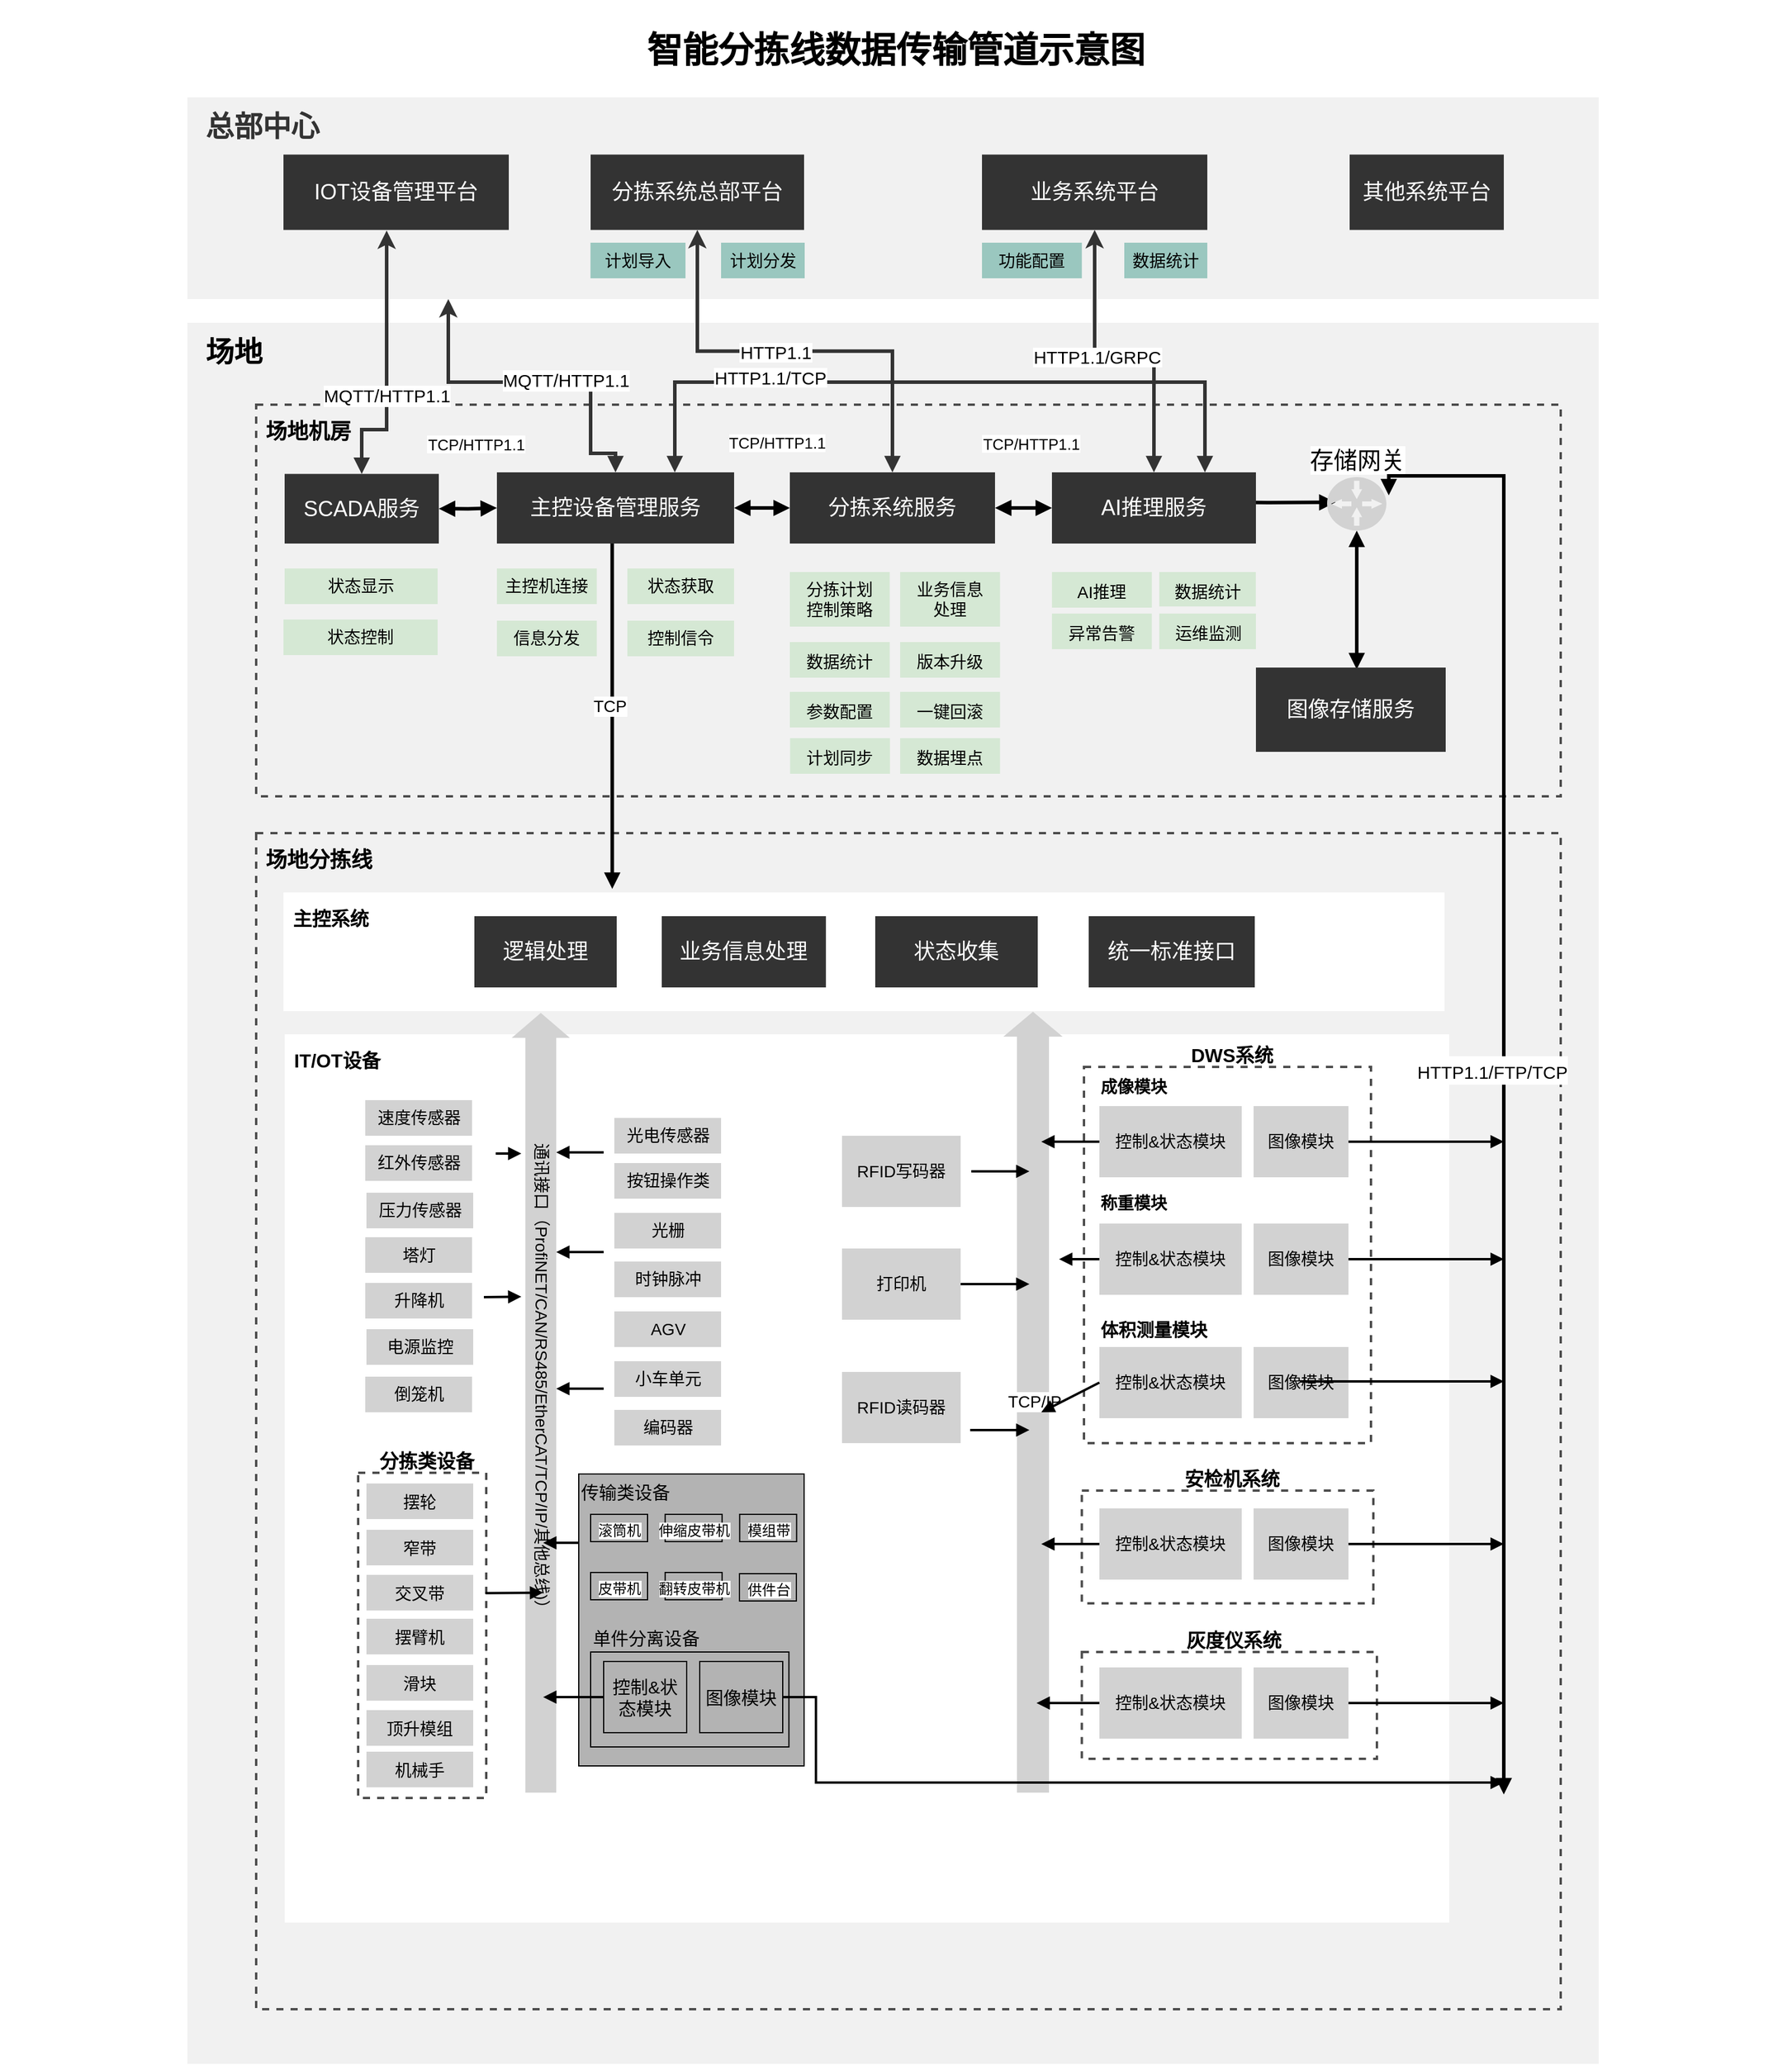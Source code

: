 <mxfile version="17.1.2" type="github">
  <diagram name="Page-1" id="7a6c530e-6e37-e111-ec74-82921da8cc10">
    <mxGraphModel dx="2066" dy="1185" grid="0" gridSize="10" guides="1" tooltips="1" connect="1" arrows="1" fold="1" page="1" pageScale="1.5" pageWidth="1169" pageHeight="826" background="#FFFFFF" math="0" shadow="0">
      <root>
        <mxCell id="0" style=";html=1;" />
        <mxCell id="1" style=";html=1;" parent="0" />
        <mxCell id="k4qEEbZ26cPBe2Ehh2oo-118" value="&amp;nbsp; &lt;b style=&quot;font-size: 24px;&quot;&gt;场地&lt;/b&gt;" style="whiteSpace=wrap;html=1;rounded=0;shadow=0;strokeColor=none;strokeWidth=2;fillColor=#F1F1F1;fontSize=24;align=left;arcSize=3;verticalAlign=top;spacingTop=4;glass=0;sketch=0;" parent="1" vertex="1">
          <mxGeometry x="280" y="290" width="1190" height="1467" as="geometry" />
        </mxCell>
        <mxCell id="k4qEEbZ26cPBe2Ehh2oo-37" value="场地分拣线" style="rounded=0;whiteSpace=wrap;html=1;shadow=0;strokeWidth=2;fillColor=none;fontSize=18;align=left;strokeColor=#4D4D4D;arcSize=3;labelPosition=center;verticalLabelPosition=middle;verticalAlign=top;glass=0;labelBorderColor=none;labelBackgroundColor=none;fontStyle=1;spacing=0;spacingTop=8;dashed=1;spacingLeft=8;" parent="1" vertex="1">
          <mxGeometry x="338" y="720" width="1100" height="991" as="geometry" />
        </mxCell>
        <mxCell id="k4qEEbZ26cPBe2Ehh2oo-109" value="IT/OT设备" style="rounded=0;shadow=0;strokeColor=none;strokeWidth=2;fillColor=default;fontSize=16;align=left;arcSize=3;verticalAlign=top;spacingTop=0;glass=0;sketch=0;spacing=8;fontStyle=1;" parent="1" vertex="1">
          <mxGeometry x="362" y="889.5" width="982" height="748.5" as="geometry" />
        </mxCell>
        <mxCell id="7B-5MxKFfp5NG75ATEqm-23" value="传输类设备" style="rounded=0;whiteSpace=wrap;html=1;glass=0;fontSize=15;fillColor=#B3B3B3;align=left;verticalAlign=top;" parent="1" vertex="1">
          <mxGeometry x="610" y="1260" width="190" height="246" as="geometry" />
        </mxCell>
        <mxCell id="7B-5MxKFfp5NG75ATEqm-122" value="&lt;font style=&quot;font-size: 16px;&quot;&gt;DWS系统&lt;/font&gt;" style="rounded=0;whiteSpace=wrap;html=1;glass=0;labelBorderColor=none;fontFamily=Helvetica;fontSize=16;fillColor=none;labelPosition=center;verticalLabelPosition=top;align=center;verticalAlign=bottom;strokeColor=#4D4D4D;shadow=0;strokeWidth=2;arcSize=3;labelBackgroundColor=none;fontStyle=1;spacing=0;spacingTop=12;dashed=1;spacingLeft=8;" parent="1" vertex="1">
          <mxGeometry x="1036" y="917" width="242" height="317" as="geometry" />
        </mxCell>
        <mxCell id="23046e2b9bb16c14-27" value="场地机房" style="rounded=0;whiteSpace=wrap;html=1;shadow=0;strokeWidth=2;fillColor=none;fontSize=18;fontColor=default;align=left;strokeColor=#4D4D4D;arcSize=3;labelPosition=center;verticalLabelPosition=middle;verticalAlign=top;glass=0;labelBorderColor=none;labelBackgroundColor=none;fontStyle=1;spacing=0;spacingTop=8;dashed=1;perimeterSpacing=0;spacingLeft=8;" parent="1" vertex="1">
          <mxGeometry x="338" y="359" width="1100" height="330" as="geometry" />
        </mxCell>
        <mxCell id="k4qEEbZ26cPBe2Ehh2oo-34" style="edgeStyle=orthogonalEdgeStyle;rounded=0;orthogonalLoop=1;jettySize=auto;html=1;entryX=0.142;entryY=0.471;entryDx=0;entryDy=0;entryPerimeter=0;fontFamily=Helvetica;fontSize=20;startArrow=block;strokeColor=default;strokeWidth=3;fillColor=default;startFill=1;endArrow=block;endFill=1;" parent="1" target="24964f25f45c63f1-5" edge="1">
          <mxGeometry relative="1" as="geometry">
            <mxPoint x="1141" y="441" as="sourcePoint" />
          </mxGeometry>
        </mxCell>
        <mxCell id="7B-5MxKFfp5NG75ATEqm-102" value="AI推理服务" style="rounded=0;whiteSpace=wrap;html=1;glass=0;fontSize=18;fillColor=#333333;strokeColor=none;fontColor=#FFFFFF;" parent="1" vertex="1">
          <mxGeometry x="1009" y="416" width="172" height="60" as="geometry" />
        </mxCell>
        <mxCell id="7B-5MxKFfp5NG75ATEqm-51" value="体积测量模块" style="whiteSpace=wrap;html=1;glass=0;fontSize=15;fillColor=none;labelPosition=center;verticalLabelPosition=middle;align=left;verticalAlign=middle;strokeColor=none;fontStyle=1" parent="1" vertex="1">
          <mxGeometry x="1048.2" y="1125" width="175" height="26" as="geometry" />
        </mxCell>
        <mxCell id="7B-5MxKFfp5NG75ATEqm-52" value="控制&amp;amp;状态模块" style="rounded=0;whiteSpace=wrap;html=1;glass=0;fontSize=14;fillColor=#D2D2D2;strokeColor=none;labelBackgroundColor=none;" parent="1" vertex="1">
          <mxGeometry x="1049" y="1153" width="120" height="60" as="geometry" />
        </mxCell>
        <mxCell id="7B-5MxKFfp5NG75ATEqm-54" value="图像模块" style="rounded=0;whiteSpace=wrap;html=1;glass=0;fontSize=14;fillColor=#D2D2D2;strokeColor=none;labelBackgroundColor=none;" parent="1" vertex="1">
          <mxGeometry x="1179" y="1153" width="80" height="60" as="geometry" />
        </mxCell>
        <mxCell id="7B-5MxKFfp5NG75ATEqm-72" value="安检机系统" style="whiteSpace=wrap;html=1;glass=0;fontSize=16;fillColor=none;labelPosition=center;verticalLabelPosition=top;align=center;verticalAlign=bottom;strokeColor=#4D4D4D;rounded=0;shadow=0;strokeWidth=2;arcSize=3;labelBorderColor=none;labelBackgroundColor=none;fontStyle=1;spacing=0;spacingTop=12;dashed=1;spacingLeft=8;" parent="1" vertex="1">
          <mxGeometry x="1034.2" y="1274" width="245.8" height="95" as="geometry" />
        </mxCell>
        <mxCell id="7B-5MxKFfp5NG75ATEqm-73" value="控制&amp;amp;状态模块" style="rounded=0;whiteSpace=wrap;html=1;glass=0;fontSize=14;fillColor=#D2D2D2;strokeColor=none;labelBackgroundColor=none;" parent="1" vertex="1">
          <mxGeometry x="1049" y="1289" width="120" height="60" as="geometry" />
        </mxCell>
        <mxCell id="7B-5MxKFfp5NG75ATEqm-75" value="图像模块" style="rounded=0;whiteSpace=wrap;html=1;glass=0;fontSize=14;fillColor=#D2D2D2;strokeColor=none;labelBackgroundColor=none;" parent="1" vertex="1">
          <mxGeometry x="1179" y="1289" width="80" height="60" as="geometry" />
        </mxCell>
        <mxCell id="7B-5MxKFfp5NG75ATEqm-78" value="灰度仪系统" style="whiteSpace=wrap;html=1;glass=0;fontSize=16;fillColor=none;labelPosition=center;verticalLabelPosition=top;align=center;verticalAlign=bottom;strokeColor=#4D4D4D;rounded=0;shadow=0;strokeWidth=2;arcSize=3;labelBorderColor=none;labelBackgroundColor=none;fontStyle=1;spacing=0;spacingTop=12;dashed=1;spacingLeft=8;" parent="1" vertex="1">
          <mxGeometry x="1034.2" y="1410" width="248.8" height="90" as="geometry" />
        </mxCell>
        <mxCell id="7B-5MxKFfp5NG75ATEqm-79" value="控制&amp;amp;状态模块" style="rounded=0;whiteSpace=wrap;html=1;glass=0;fontSize=14;fillColor=#D2D2D2;strokeColor=none;labelBackgroundColor=none;" parent="1" vertex="1">
          <mxGeometry x="1049" y="1423" width="120" height="60" as="geometry" />
        </mxCell>
        <mxCell id="7B-5MxKFfp5NG75ATEqm-81" value="图像模块" style="rounded=0;whiteSpace=wrap;html=1;glass=0;fontSize=14;fillColor=#D2D2D2;strokeColor=none;labelBackgroundColor=none;" parent="1" vertex="1">
          <mxGeometry x="1179" y="1423" width="80" height="60" as="geometry" />
        </mxCell>
        <mxCell id="7B-5MxKFfp5NG75ATEqm-43" value="称重模块" style="whiteSpace=wrap;html=1;glass=0;fontSize=14;fillColor=none;labelPosition=center;verticalLabelPosition=middle;align=left;verticalAlign=middle;strokeColor=none;fontStyle=1" parent="1" vertex="1">
          <mxGeometry x="1048.2" y="1021" width="153.2" height="21" as="geometry" />
        </mxCell>
        <mxCell id="7B-5MxKFfp5NG75ATEqm-44" value="控制&amp;amp;状态模块" style="rounded=0;whiteSpace=wrap;html=1;glass=0;fontSize=14;fillColor=#D2D2D2;strokeColor=none;labelBackgroundColor=none;" parent="1" vertex="1">
          <mxGeometry x="1049" y="1049" width="120" height="60" as="geometry" />
        </mxCell>
        <mxCell id="7B-5MxKFfp5NG75ATEqm-46" value="图像模块" style="rounded=0;whiteSpace=wrap;html=1;glass=0;fontSize=14;fillColor=#D2D2D2;strokeColor=none;labelBackgroundColor=none;" parent="1" vertex="1">
          <mxGeometry x="1179" y="1049" width="80" height="60" as="geometry" />
        </mxCell>
        <mxCell id="7B-5MxKFfp5NG75ATEqm-35" value="成像模块" style="whiteSpace=wrap;html=1;glass=0;fontSize=14;fillColor=none;labelPosition=center;verticalLabelPosition=middle;align=left;verticalAlign=middle;strokeColor=none;fontStyle=1" parent="1" vertex="1">
          <mxGeometry x="1048.2" y="923" width="175" height="21" as="geometry" />
        </mxCell>
        <mxCell id="7B-5MxKFfp5NG75ATEqm-36" value="控制&amp;amp;状态模块" style="rounded=0;whiteSpace=wrap;html=1;glass=0;fontSize=14;fillColor=#D2D2D2;strokeColor=none;labelBackgroundColor=none;" parent="1" vertex="1">
          <mxGeometry x="1049" y="950" width="120" height="60" as="geometry" />
        </mxCell>
        <mxCell id="7B-5MxKFfp5NG75ATEqm-39" value="图像模块" style="rounded=0;whiteSpace=wrap;html=1;glass=0;fontSize=14;fillColor=#D2D2D2;strokeColor=none;labelBackgroundColor=none;" parent="1" vertex="1">
          <mxGeometry x="1179" y="950" width="80" height="60" as="geometry" />
        </mxCell>
        <mxCell id="7B-5MxKFfp5NG75ATEqm-24" value="&lt;div style=&quot;&quot;&gt;分拣类设备&lt;/div&gt;" style="rounded=0;whiteSpace=wrap;html=1;glass=0;fontSize=16;fillColor=none;align=center;verticalAlign=bottom;horizontal=1;strokeColor=#4D4D4D;labelBorderColor=none;shadow=0;strokeWidth=2;arcSize=3;labelBackgroundColor=none;fontStyle=1;spacing=0;spacingTop=12;dashed=1;spacingLeft=8;labelPosition=center;verticalLabelPosition=top;" parent="1" vertex="1">
          <mxGeometry x="424" y="1259" width="108" height="274" as="geometry" />
        </mxCell>
        <mxCell id="k4qEEbZ26cPBe2Ehh2oo-99" value="主控系统" style="whiteSpace=wrap;html=1;rounded=0;shadow=0;strokeWidth=2;fontSize=16;align=left;arcSize=3;verticalAlign=top;spacingTop=0;glass=0;sketch=0;strokeColor=none;spacing=8;fontStyle=1" parent="1" vertex="1">
          <mxGeometry x="361" y="770" width="979" height="100" as="geometry" />
        </mxCell>
        <mxCell id="k4qEEbZ26cPBe2Ehh2oo-1" value="&lt;b style=&quot;font-size: 24px;&quot;&gt;&amp;nbsp; 总部中心&lt;/b&gt;" style="whiteSpace=wrap;html=1;rounded=0;shadow=0;strokeColor=none;strokeWidth=2;fillColor=#f1f1f1;fontSize=24;fontColor=#333333;align=left;arcSize=3;verticalAlign=top;spacingTop=4;glass=0;sketch=0;" parent="1" vertex="1">
          <mxGeometry x="280" y="100" width="1190" height="170" as="geometry" />
        </mxCell>
        <mxCell id="k4qEEbZ26cPBe2Ehh2oo-23" style="edgeStyle=orthogonalEdgeStyle;rounded=0;orthogonalLoop=1;jettySize=auto;html=1;fontFamily=Helvetica;fontSize=15;strokeWidth=3;fillColor=default;startArrow=block;strokeColor=#333333;exitX=0.5;exitY=0;exitDx=0;exitDy=0;" parent="1" source="7B-5MxKFfp5NG75ATEqm-106" target="k4qEEbZ26cPBe2Ehh2oo-1" edge="1">
          <mxGeometry relative="1" as="geometry">
            <mxPoint x="638.8" y="370.0" as="sourcePoint" />
            <mxPoint x="463.75" y="233.5" as="targetPoint" />
            <Array as="points">
              <mxPoint x="620" y="400" />
              <mxPoint x="620" y="340" />
              <mxPoint x="500" y="340" />
            </Array>
          </mxGeometry>
        </mxCell>
        <mxCell id="k4qEEbZ26cPBe2Ehh2oo-24" value="MQTT/HTTP1.1" style="edgeLabel;html=1;align=center;verticalAlign=middle;resizable=0;points=[];fontSize=15;fontFamily=Helvetica;" parent="k4qEEbZ26cPBe2Ehh2oo-23" vertex="1" connectable="0">
          <mxGeometry x="-0.28" y="2" relative="1" as="geometry">
            <mxPoint x="-15" y="-4" as="offset" />
          </mxGeometry>
        </mxCell>
        <mxCell id="k4qEEbZ26cPBe2Ehh2oo-6" value="" style="edgeStyle=orthogonalEdgeStyle;rounded=0;orthogonalLoop=1;jettySize=auto;html=1;fontSize=15;fillColor=default;strokeWidth=3;exitX=0.5;exitY=0;exitDx=0;exitDy=0;strokeColor=#333333;startArrow=block;entryX=0.458;entryY=1.008;entryDx=0;entryDy=0;entryPerimeter=0;" parent="1" source="7B-5MxKFfp5NG75ATEqm-107" target="7B-5MxKFfp5NG75ATEqm-116" edge="1">
          <mxGeometry relative="1" as="geometry">
            <mxPoint x="444" y="369.76" as="sourcePoint" />
            <mxPoint x="444" y="233.5" as="targetPoint" />
            <Array as="points">
              <mxPoint x="427" y="380" />
              <mxPoint x="448" y="380" />
            </Array>
          </mxGeometry>
        </mxCell>
        <mxCell id="k4qEEbZ26cPBe2Ehh2oo-7" value="MQTT/HTTP1.1" style="edgeLabel;html=1;align=center;verticalAlign=middle;resizable=0;points=[];fontSize=15;fontFamily=Helvetica;" parent="k4qEEbZ26cPBe2Ehh2oo-6" vertex="1" connectable="0">
          <mxGeometry x="-0.153" y="1" relative="1" as="geometry">
            <mxPoint x="1" y="8" as="offset" />
          </mxGeometry>
        </mxCell>
        <mxCell id="k4qEEbZ26cPBe2Ehh2oo-33" style="edgeStyle=orthogonalEdgeStyle;rounded=0;orthogonalLoop=1;jettySize=auto;html=1;fontFamily=Helvetica;fontSize=20;startArrow=block;strokeColor=default;strokeWidth=3;fillColor=default;startFill=1;endArrow=block;endFill=1;" parent="1" source="24964f25f45c63f1-5" edge="1">
          <mxGeometry relative="1" as="geometry">
            <Array as="points" />
            <mxPoint x="1266" y="582" as="targetPoint" />
          </mxGeometry>
        </mxCell>
        <mxCell id="24964f25f45c63f1-5" value="存储网关" style="shadow=0;dashed=0;html=1;strokeColor=none;shape=mxgraph.mscae.enterprise.gateway;fillColor=#D2D2D2;rounded=0;fontSize=20;fontColor=#000000;align=center;labelPosition=center;verticalLabelPosition=top;verticalAlign=bottom;labelBackgroundColor=default;" parent="1" vertex="1">
          <mxGeometry x="1241" y="420" width="50" height="45.11" as="geometry" />
        </mxCell>
        <mxCell id="23046e2b9bb16c14-113" value="&lt;p class=&quot;MsoNormal&quot;&gt;&lt;font color=&quot;#000000&quot; style=&quot;font-size: 30px&quot;&gt;智能分拣线数据传输管道示意图&lt;/font&gt;&lt;/p&gt;" style="text;strokeColor=none;fillColor=none;html=1;fontSize=24;fontStyle=1;verticalAlign=middle;align=center;rounded=0;shadow=0;fontColor=#FFFFFF;" parent="1" vertex="1">
          <mxGeometry x="122" y="40" width="1510" height="40" as="geometry" />
        </mxCell>
        <mxCell id="k4qEEbZ26cPBe2Ehh2oo-62" style="edgeStyle=orthogonalEdgeStyle;rounded=0;orthogonalLoop=1;jettySize=auto;html=1;fontFamily=Helvetica;fontSize=12;fontColor=#000000;startArrow=block;strokeColor=default;strokeWidth=3;fillColor=default;entryX=0;entryY=0.5;entryDx=0;entryDy=0;exitX=1;exitY=0.5;exitDx=0;exitDy=0;startFill=1;endArrow=block;endFill=1;" parent="1" source="7B-5MxKFfp5NG75ATEqm-107" target="7B-5MxKFfp5NG75ATEqm-106" edge="1">
          <mxGeometry relative="1" as="geometry">
            <mxPoint x="490.0" y="440.857" as="sourcePoint" />
            <mxPoint x="594.8" y="440.857" as="targetPoint" />
          </mxGeometry>
        </mxCell>
        <mxCell id="k4qEEbZ26cPBe2Ehh2oo-63" value="TCP/HTTP1.1" style="edgeLabel;align=center;verticalAlign=middle;resizable=0;points=[];fontSize=13;fontFamily=Helvetica;fontColor=#000000;" parent="k4qEEbZ26cPBe2Ehh2oo-62" vertex="1" connectable="0">
          <mxGeometry x="-0.263" relative="1" as="geometry">
            <mxPoint x="13" y="-55" as="offset" />
          </mxGeometry>
        </mxCell>
        <mxCell id="k4qEEbZ26cPBe2Ehh2oo-31" value="" style="edgeStyle=orthogonalEdgeStyle;rounded=0;orthogonalLoop=1;jettySize=auto;html=1;fontFamily=Helvetica;fontSize=20;startArrow=block;strokeColor=default;strokeWidth=3;fillColor=default;entryX=0;entryY=0.5;entryDx=0;entryDy=0;startFill=1;endArrow=block;endFill=1;exitX=1;exitY=0.5;exitDx=0;exitDy=0;" parent="1" source="7B-5MxKFfp5NG75ATEqm-106" target="7B-5MxKFfp5NG75ATEqm-104" edge="1">
          <mxGeometry relative="1" as="geometry">
            <mxPoint x="691" y="441" as="sourcePoint" />
            <mxPoint x="802.0" y="440.714" as="targetPoint" />
          </mxGeometry>
        </mxCell>
        <mxCell id="k4qEEbZ26cPBe2Ehh2oo-64" value="TCP/HTTP1.1" style="edgeLabel;html=1;align=center;verticalAlign=middle;resizable=0;points=[];fontSize=13;fontFamily=Helvetica;fontColor=#000000;" parent="k4qEEbZ26cPBe2Ehh2oo-31" vertex="1" connectable="0">
          <mxGeometry x="-0.304" y="-3" relative="1" as="geometry">
            <mxPoint x="19" y="-58" as="offset" />
          </mxGeometry>
        </mxCell>
        <mxCell id="k4qEEbZ26cPBe2Ehh2oo-138" value="" style="edgeStyle=orthogonalEdgeStyle;rounded=0;orthogonalLoop=1;jettySize=auto;html=0;labelBorderColor=none;fontFamily=Helvetica;fontSize=20;fontColor=#000000;startArrow=block;startFill=1;endArrow=block;endFill=1;strokeColor=default;strokeWidth=3;fillColor=default;entryX=1;entryY=0.5;entryDx=0;entryDy=0;exitX=0;exitY=0.5;exitDx=0;exitDy=0;" parent="1" source="7B-5MxKFfp5NG75ATEqm-102" target="7B-5MxKFfp5NG75ATEqm-104" edge="1">
          <mxGeometry relative="1" as="geometry">
            <mxPoint x="1011" y="441" as="sourcePoint" />
            <mxPoint x="892.0" y="440.714" as="targetPoint" />
          </mxGeometry>
        </mxCell>
        <mxCell id="k4qEEbZ26cPBe2Ehh2oo-142" value="TCP/HTTP1.1" style="edgeLabel;align=center;verticalAlign=middle;resizable=0;points=[];fontSize=13;fontFamily=Helvetica;fontColor=#000000;" parent="k4qEEbZ26cPBe2Ehh2oo-138" vertex="1" connectable="0">
          <mxGeometry x="-0.232" y="-1" relative="1" as="geometry">
            <mxPoint x="1" y="-54" as="offset" />
          </mxGeometry>
        </mxCell>
        <mxCell id="k4qEEbZ26cPBe2Ehh2oo-149" style="edgeStyle=orthogonalEdgeStyle;rounded=0;orthogonalLoop=1;jettySize=auto;html=0;labelBorderColor=none;fontFamily=Helvetica;fontSize=12;fontColor=#000000;startArrow=block;startFill=1;endArrow=block;endFill=1;strokeColor=#333333;strokeWidth=3;fillColor=default;exitX=0.75;exitY=0;exitDx=0;exitDy=0;entryX=0.75;entryY=0;entryDx=0;entryDy=0;" parent="1" source="7B-5MxKFfp5NG75ATEqm-102" target="7B-5MxKFfp5NG75ATEqm-106" edge="1">
          <mxGeometry relative="1" as="geometry">
            <Array as="points">
              <mxPoint x="1106" y="340" />
              <mxPoint x="664" y="340" />
            </Array>
            <mxPoint x="1045" y="374.45" as="sourcePoint" />
            <mxPoint x="710" y="390" as="targetPoint" />
          </mxGeometry>
        </mxCell>
        <mxCell id="k4qEEbZ26cPBe2Ehh2oo-150" value="HTTP1.1/TCP" style="edgeLabel;align=center;verticalAlign=middle;resizable=0;points=[];fontSize=15;fontFamily=Helvetica;fontColor=#000000;" parent="k4qEEbZ26cPBe2Ehh2oo-149" vertex="1" connectable="0">
          <mxGeometry x="0.478" y="-5" relative="1" as="geometry">
            <mxPoint as="offset" />
          </mxGeometry>
        </mxCell>
        <mxCell id="k4qEEbZ26cPBe2Ehh2oo-32" style="edgeStyle=orthogonalEdgeStyle;rounded=0;orthogonalLoop=1;jettySize=auto;html=1;entryX=0.5;entryY=1;entryDx=0;entryDy=0;fontFamily=Helvetica;fontSize=20;startArrow=block;strokeColor=#333333;strokeWidth=3;fillColor=default;exitX=0.5;exitY=0;exitDx=0;exitDy=0;" parent="1" source="7B-5MxKFfp5NG75ATEqm-104" target="7B-5MxKFfp5NG75ATEqm-117" edge="1">
          <mxGeometry relative="1" as="geometry">
            <mxPoint x="846" y="369.76" as="sourcePoint" />
            <mxPoint x="705.5" y="233.5" as="targetPoint" />
          </mxGeometry>
        </mxCell>
        <mxCell id="k4qEEbZ26cPBe2Ehh2oo-60" value="HTTP1.1" style="edgeLabel;align=center;verticalAlign=middle;resizable=0;points=[];fontSize=15;fontFamily=Helvetica;" parent="k4qEEbZ26cPBe2Ehh2oo-32" vertex="1" connectable="0">
          <mxGeometry x="0.087" relative="1" as="geometry">
            <mxPoint as="offset" />
          </mxGeometry>
        </mxCell>
        <mxCell id="k4qEEbZ26cPBe2Ehh2oo-43" value="" style="edgeStyle=orthogonalEdgeStyle;rounded=0;orthogonalLoop=1;jettySize=auto;fontFamily=Helvetica;fontSize=20;startArrow=block;strokeColor=none;strokeWidth=3;fillColor=#D2D2D2;horizontal=1;fontStyle=0;labelBorderColor=none;startFill=1;endArrow=none;endFill=0;shape=flexArrow;width=24;labelBackgroundColor=none;" parent="1" edge="1">
          <mxGeometry relative="1" as="geometry">
            <mxPoint x="578" y="870" as="sourcePoint" />
            <mxPoint x="578.0" y="1530" as="targetPoint" />
            <Array as="points">
              <mxPoint x="578" y="1200" />
              <mxPoint x="578" y="1200" />
            </Array>
          </mxGeometry>
        </mxCell>
        <mxCell id="k4qEEbZ26cPBe2Ehh2oo-71" value="通讯接口（ProfiNET/CAN/RS485/EtherCAT/TCP/IP/其他总线)）" style="edgeLabel;html=1;align=center;verticalAlign=top;resizable=0;points=[];fontSize=14;fontFamily=Helvetica;fontColor=default;labelPosition=center;verticalLabelPosition=top;horizontal=0;rotation=-180;labelBackgroundColor=none;" parent="k4qEEbZ26cPBe2Ehh2oo-43" vertex="1" connectable="0">
          <mxGeometry relative="1" as="geometry">
            <mxPoint x="15" y="-20" as="offset" />
          </mxGeometry>
        </mxCell>
        <mxCell id="k4qEEbZ26cPBe2Ehh2oo-113" style="edgeStyle=orthogonalEdgeStyle;rounded=0;orthogonalLoop=1;jettySize=auto;html=0;entryX=0.637;entryY=-0.076;entryDx=0;entryDy=0;entryPerimeter=0;labelBorderColor=none;fontFamily=Helvetica;fontSize=15;fontColor=#000000;startArrow=block;startFill=1;endArrow=block;endFill=1;strokeColor=default;strokeWidth=3;fillColor=default;exitX=0.5;exitY=1;exitDx=0;exitDy=0;" parent="1" source="7B-5MxKFfp5NG75ATEqm-106" edge="1">
          <mxGeometry relative="1" as="geometry">
            <mxPoint x="638.8" y="479.76" as="sourcePoint" />
            <mxPoint x="638.247" y="766.96" as="targetPoint" />
            <Array as="points">
              <mxPoint x="638" y="470" />
            </Array>
          </mxGeometry>
        </mxCell>
        <mxCell id="k4qEEbZ26cPBe2Ehh2oo-114" value="TCP" style="edgeLabel;html=1;align=center;verticalAlign=middle;resizable=0;points=[];fontSize=14;fontFamily=Helvetica;fontColor=#000000;spacing=0;" parent="k4qEEbZ26cPBe2Ehh2oo-113" vertex="1" connectable="0">
          <mxGeometry x="0.282" y="-3" relative="1" as="geometry">
            <mxPoint x="1" y="-44" as="offset" />
          </mxGeometry>
        </mxCell>
        <mxCell id="k4qEEbZ26cPBe2Ehh2oo-81" style="edgeStyle=orthogonalEdgeStyle;shape=flexArrow;rounded=0;orthogonalLoop=1;jettySize=auto;html=0;labelBorderColor=none;fontFamily=Helvetica;fontSize=20;fontColor=default;startArrow=none;startFill=0;endArrow=block;endFill=0;strokeColor=none;strokeWidth=3;fillColor=#D2D2D2;width=25;entryX=0.5;entryY=0;entryDx=0;entryDy=0;entryPerimeter=0;exitX=0.5;exitY=0;exitDx=0;exitDy=0;exitPerimeter=0;labelBackgroundColor=none;fontStyle=0;" parent="1" edge="1">
          <mxGeometry relative="1" as="geometry">
            <mxPoint x="993" y="1530" as="sourcePoint" />
            <mxPoint x="993" y="869" as="targetPoint" />
            <Array as="points">
              <mxPoint x="1000" y="1200" />
              <mxPoint x="1000" y="1200" />
            </Array>
          </mxGeometry>
        </mxCell>
        <mxCell id="GAwpcM4JLsc9GK7bvJ3L-2" value="TCP/IP" style="edgeLabel;html=1;align=center;verticalAlign=middle;resizable=0;points=[];fontSize=14;fontFamily=Helvetica;fontColor=default;" vertex="1" connectable="0" parent="k4qEEbZ26cPBe2Ehh2oo-81">
          <mxGeometry x="0.022" y="-1" relative="1" as="geometry">
            <mxPoint as="offset" />
          </mxGeometry>
        </mxCell>
        <mxCell id="k4qEEbZ26cPBe2Ehh2oo-88" style="edgeStyle=orthogonalEdgeStyle;shape=flexArrow;rounded=0;orthogonalLoop=1;jettySize=auto;html=0;exitX=0.5;exitY=1;exitDx=0;exitDy=0;labelBorderColor=none;fontFamily=Helvetica;fontSize=15;fontColor=#000000;startArrow=block;startFill=0;endArrow=block;endFill=0;strokeColor=default;strokeWidth=3;fillColor=default;" parent="1" edge="1">
          <mxGeometry relative="1" as="geometry">
            <mxPoint x="933.42" y="1049.5" as="sourcePoint" />
            <mxPoint x="933.42" y="1049.5" as="targetPoint" />
          </mxGeometry>
        </mxCell>
        <mxCell id="k4qEEbZ26cPBe2Ehh2oo-110" value="状态显示" style="whiteSpace=wrap;html=1;rounded=0;shadow=0;strokeColor=none;strokeWidth=2;fillColor=#d5e8d4;fontSize=14;align=center;arcSize=3;verticalAlign=middle;spacingTop=0;glass=0;sketch=0;spacing=0;" parent="1" vertex="1">
          <mxGeometry x="362" y="497" width="129" height="30" as="geometry" />
        </mxCell>
        <mxCell id="k4qEEbZ26cPBe2Ehh2oo-111" value="状态控制" style="whiteSpace=wrap;html=1;rounded=0;shadow=0;strokeColor=none;strokeWidth=2;fillColor=#d5e8d4;fontSize=14;align=center;arcSize=3;verticalAlign=middle;spacingTop=0;glass=0;sketch=0;spacing=0;" parent="1" vertex="1">
          <mxGeometry x="361" y="540" width="130" height="30" as="geometry" />
        </mxCell>
        <mxCell id="k4qEEbZ26cPBe2Ehh2oo-112" value="主控机连接" style="whiteSpace=wrap;html=1;rounded=0;shadow=0;strokeColor=none;strokeWidth=2;fillColor=#d5e8d4;fontSize=14;align=center;arcSize=3;verticalAlign=middle;spacingTop=0;glass=0;sketch=0;spacing=0;" parent="1" vertex="1">
          <mxGeometry x="541" y="497" width="84.2" height="30" as="geometry" />
        </mxCell>
        <mxCell id="k4qEEbZ26cPBe2Ehh2oo-115" value="状态获取" style="whiteSpace=wrap;html=1;rounded=0;shadow=0;strokeColor=none;strokeWidth=2;fillColor=#d5e8d4;fontSize=14;align=center;arcSize=3;verticalAlign=middle;spacingTop=0;glass=0;sketch=0;spacing=0;" parent="1" vertex="1">
          <mxGeometry x="651" y="497" width="90" height="30" as="geometry" />
        </mxCell>
        <mxCell id="k4qEEbZ26cPBe2Ehh2oo-116" value="控制信令" style="whiteSpace=wrap;html=1;rounded=0;shadow=0;strokeColor=none;strokeWidth=2;fillColor=#d5e8d4;fontSize=14;align=center;arcSize=3;verticalAlign=middle;spacingTop=0;glass=0;sketch=0;spacing=0;" parent="1" vertex="1">
          <mxGeometry x="651" y="541" width="90" height="30" as="geometry" />
        </mxCell>
        <mxCell id="k4qEEbZ26cPBe2Ehh2oo-117" value="信息分发" style="whiteSpace=wrap;html=1;rounded=0;shadow=0;strokeColor=none;strokeWidth=2;fillColor=#d5e8d4;fontSize=14;align=center;arcSize=3;verticalAlign=middle;spacingTop=0;glass=0;sketch=0;spacing=0;" parent="1" vertex="1">
          <mxGeometry x="541" y="541" width="84.2" height="30" as="geometry" />
        </mxCell>
        <mxCell id="k4qEEbZ26cPBe2Ehh2oo-121" value="分拣计划&lt;br style=&quot;font-size: 14px;&quot;&gt;控制策略" style="whiteSpace=wrap;html=1;rounded=0;shadow=0;strokeColor=none;strokeWidth=2;fillColor=#d5e8d4;fontSize=14;align=center;arcSize=3;verticalAlign=middle;spacingTop=0;glass=0;sketch=0;spacing=0;" parent="1" vertex="1">
          <mxGeometry x="788" y="500" width="84.2" height="46" as="geometry" />
        </mxCell>
        <mxCell id="k4qEEbZ26cPBe2Ehh2oo-126" value="版本升级" style="whiteSpace=wrap;html=1;rounded=0;shadow=0;strokeColor=none;strokeWidth=2;fillColor=#d5e8d4;fontSize=14;align=center;arcSize=3;verticalAlign=top;spacingTop=4;glass=0;sketch=0;spacing=0;" parent="1" vertex="1">
          <mxGeometry x="881" y="559" width="84.2" height="30" as="geometry" />
        </mxCell>
        <mxCell id="k4qEEbZ26cPBe2Ehh2oo-131" value="数据统计" style="whiteSpace=wrap;html=1;rounded=0;shadow=0;strokeColor=none;strokeWidth=2;fillColor=#d5e8d4;fontSize=14;align=center;arcSize=3;verticalAlign=top;spacingTop=4;glass=0;sketch=0;spacing=0;" parent="1" vertex="1">
          <mxGeometry x="788" y="559" width="84.2" height="30" as="geometry" />
        </mxCell>
        <mxCell id="k4qEEbZ26cPBe2Ehh2oo-132" value="业务信息&lt;br style=&quot;font-size: 14px;&quot;&gt;处理" style="whiteSpace=wrap;html=1;rounded=0;shadow=0;strokeColor=none;strokeWidth=2;fillColor=#d5e8d4;fontSize=14;align=center;arcSize=3;verticalAlign=middle;spacingTop=0;glass=0;sketch=0;spacing=0;" parent="1" vertex="1">
          <mxGeometry x="881" y="500" width="84.2" height="46" as="geometry" />
        </mxCell>
        <mxCell id="k4qEEbZ26cPBe2Ehh2oo-133" value="AI推理" style="whiteSpace=wrap;html=1;rounded=0;shadow=0;strokeColor=none;strokeWidth=2;fillColor=#d5e8d4;fontSize=14;align=center;arcSize=3;verticalAlign=top;spacingTop=4;glass=0;sketch=0;spacing=0;" parent="1" vertex="1">
          <mxGeometry x="1009.02" y="500" width="84.2" height="30" as="geometry" />
        </mxCell>
        <mxCell id="k4qEEbZ26cPBe2Ehh2oo-134" value="数据统计" style="whiteSpace=wrap;html=1;rounded=0;shadow=0;strokeColor=none;strokeWidth=2;fillColor=#d5e8d4;fontSize=14;align=center;arcSize=3;verticalAlign=top;spacingTop=4;glass=0;sketch=0;spacing=0;" parent="1" vertex="1">
          <mxGeometry x="1099.5" y="500" width="81.39" height="29" as="geometry" />
        </mxCell>
        <mxCell id="k4qEEbZ26cPBe2Ehh2oo-135" value="异常告警" style="whiteSpace=wrap;html=1;rounded=0;shadow=0;strokeColor=none;strokeWidth=2;fillColor=#d5e8d4;fontSize=14;align=center;arcSize=3;verticalAlign=top;spacingTop=4;glass=0;sketch=0;spacing=0;" parent="1" vertex="1">
          <mxGeometry x="1009.0" y="535" width="84.2" height="30" as="geometry" />
        </mxCell>
        <mxCell id="k4qEEbZ26cPBe2Ehh2oo-136" value="运维监测" style="whiteSpace=wrap;html=1;rounded=0;shadow=0;strokeColor=none;strokeWidth=2;fillColor=#d5e8d4;fontSize=14;align=center;arcSize=3;verticalAlign=top;spacingTop=4;glass=0;sketch=0;spacing=0;" parent="1" vertex="1">
          <mxGeometry x="1099.5" y="535" width="81.5" height="30" as="geometry" />
        </mxCell>
        <mxCell id="k4qEEbZ26cPBe2Ehh2oo-139" style="edgeStyle=orthogonalEdgeStyle;rounded=0;orthogonalLoop=1;jettySize=auto;html=0;entryX=1.04;entryY=0.341;entryDx=0;entryDy=0;entryPerimeter=0;labelBorderColor=none;fontFamily=Helvetica;fontSize=20;fontColor=#000000;startArrow=block;startFill=1;endArrow=block;endFill=1;strokeColor=default;strokeWidth=3;fillColor=default;" parent="1" target="24964f25f45c63f1-5" edge="1">
          <mxGeometry relative="1" as="geometry">
            <Array as="points">
              <mxPoint x="1390" y="419" />
            </Array>
            <mxPoint x="1390" y="1530" as="sourcePoint" />
          </mxGeometry>
        </mxCell>
        <mxCell id="k4qEEbZ26cPBe2Ehh2oo-140" value="&lt;span style=&quot;font-size: 15px&quot;&gt;HTTP1.1/FTP/TCP&lt;/span&gt;" style="edgeLabel;html=1;align=center;verticalAlign=middle;resizable=0;points=[];fontSize=20;fontFamily=Helvetica;fontColor=#000000;" parent="k4qEEbZ26cPBe2Ehh2oo-139" vertex="1" connectable="0">
          <mxGeometry x="-0.123" y="-3" relative="1" as="geometry">
            <mxPoint x="-13" y="-74" as="offset" />
          </mxGeometry>
        </mxCell>
        <mxCell id="k4qEEbZ26cPBe2Ehh2oo-143" value="计划导入" style="whiteSpace=wrap;html=1;rounded=0;shadow=0;strokeColor=none;strokeWidth=2;fillColor=#9AC7BF;fontSize=14;align=center;arcSize=3;verticalAlign=top;spacingTop=0;glass=0;sketch=0;spacing=2;" parent="1" vertex="1">
          <mxGeometry x="619.9" y="222.5" width="80.1" height="30" as="geometry" />
        </mxCell>
        <mxCell id="k4qEEbZ26cPBe2Ehh2oo-144" value="计划分发" style="whiteSpace=wrap;html=1;rounded=0;shadow=0;strokeColor=none;strokeWidth=2;fillColor=#9AC7BF;fontSize=14;align=center;arcSize=3;verticalAlign=top;spacingTop=0;glass=0;sketch=0;spacing=2;" parent="1" vertex="1">
          <mxGeometry x="730" y="222.5" width="70.5" height="30" as="geometry" />
        </mxCell>
        <mxCell id="k4qEEbZ26cPBe2Ehh2oo-145" value="功能配置" style="whiteSpace=wrap;html=1;rounded=0;shadow=0;strokeColor=none;strokeWidth=2;fillColor=#9AC7BF;fontSize=14;align=center;arcSize=3;verticalAlign=top;spacingTop=0;glass=0;sketch=0;spacing=2;" parent="1" vertex="1">
          <mxGeometry x="950.0" y="222.5" width="84.2" height="30" as="geometry" />
        </mxCell>
        <mxCell id="k4qEEbZ26cPBe2Ehh2oo-146" value="数据统计" style="whiteSpace=wrap;html=1;rounded=0;shadow=0;strokeColor=none;strokeWidth=2;fillColor=#9AC7BF;fontSize=14;align=center;arcSize=3;verticalAlign=top;spacingTop=0;glass=0;sketch=0;spacing=2;" parent="1" vertex="1">
          <mxGeometry x="1070" y="222.5" width="70" height="30" as="geometry" />
        </mxCell>
        <mxCell id="k4qEEbZ26cPBe2Ehh2oo-26" style="edgeStyle=orthogonalEdgeStyle;rounded=0;orthogonalLoop=1;jettySize=auto;html=1;fontFamily=Helvetica;fontSize=20;startArrow=block;strokeColor=#333333;strokeWidth=3;fillColor=default;exitX=0.5;exitY=0;exitDx=0;exitDy=0;entryX=0.5;entryY=1;entryDx=0;entryDy=0;" parent="1" source="7B-5MxKFfp5NG75ATEqm-102" target="7B-5MxKFfp5NG75ATEqm-118" edge="1">
          <mxGeometry relative="1" as="geometry">
            <mxPoint x="1020" y="374.45" as="sourcePoint" />
            <mxPoint x="1009" y="210" as="targetPoint" />
          </mxGeometry>
        </mxCell>
        <mxCell id="k4qEEbZ26cPBe2Ehh2oo-61" value="HTTP1.1/GRPC" style="edgeLabel;align=center;verticalAlign=middle;resizable=0;points=[];fontSize=15;fontFamily=Helvetica;labelBorderColor=none;" parent="k4qEEbZ26cPBe2Ehh2oo-26" vertex="1" connectable="0">
          <mxGeometry x="0.163" y="-2" relative="1" as="geometry">
            <mxPoint x="-2" y="6" as="offset" />
          </mxGeometry>
        </mxCell>
        <mxCell id="7B-5MxKFfp5NG75ATEqm-31" value="" style="endArrow=block;html=1;rounded=0;fontSize=15;strokeColor=#000000;strokeWidth=2;endFill=1;startArrow=none;startFill=0;" parent="1" edge="1">
          <mxGeometry width="50" height="50" relative="1" as="geometry">
            <mxPoint x="610" y="1318" as="sourcePoint" />
            <mxPoint x="580" y="1318" as="targetPoint" />
          </mxGeometry>
        </mxCell>
        <mxCell id="7B-5MxKFfp5NG75ATEqm-33" value="" style="endArrow=block;html=1;rounded=0;fontSize=15;strokeColor=#000000;strokeWidth=2;exitX=0.994;exitY=0.37;exitDx=0;exitDy=0;exitPerimeter=0;endFill=1;startArrow=none;startFill=0;" parent="1" source="7B-5MxKFfp5NG75ATEqm-24" edge="1">
          <mxGeometry width="50" height="50" relative="1" as="geometry">
            <mxPoint x="620" y="1185" as="sourcePoint" />
            <mxPoint x="580" y="1360" as="targetPoint" />
          </mxGeometry>
        </mxCell>
        <mxCell id="7B-5MxKFfp5NG75ATEqm-41" value="" style="endArrow=block;html=1;rounded=0;fontSize=15;strokeColor=#000000;strokeWidth=2;exitX=0;exitY=0.5;exitDx=0;exitDy=0;endFill=1;" parent="1" source="7B-5MxKFfp5NG75ATEqm-36" edge="1">
          <mxGeometry width="50" height="50" relative="1" as="geometry">
            <mxPoint x="940" y="1020" as="sourcePoint" />
            <mxPoint x="1000" y="980" as="targetPoint" />
          </mxGeometry>
        </mxCell>
        <mxCell id="7B-5MxKFfp5NG75ATEqm-42" value="" style="endArrow=block;html=1;rounded=0;fontSize=15;strokeColor=#000000;strokeWidth=2;exitX=1;exitY=0.5;exitDx=0;exitDy=0;endFill=1;" parent="1" source="7B-5MxKFfp5NG75ATEqm-39" edge="1">
          <mxGeometry width="50" height="50" relative="1" as="geometry">
            <mxPoint x="1077" y="980" as="sourcePoint" />
            <mxPoint x="1390" y="980" as="targetPoint" />
          </mxGeometry>
        </mxCell>
        <mxCell id="7B-5MxKFfp5NG75ATEqm-49" value="" style="endArrow=block;html=1;rounded=0;fontSize=15;strokeColor=#000000;strokeWidth=2;exitX=0;exitY=0.5;exitDx=0;exitDy=0;endFill=1;" parent="1" source="7B-5MxKFfp5NG75ATEqm-44" edge="1">
          <mxGeometry width="50" height="50" relative="1" as="geometry">
            <mxPoint x="1077" y="944" as="sourcePoint" />
            <mxPoint x="1015" y="1079" as="targetPoint" />
          </mxGeometry>
        </mxCell>
        <mxCell id="7B-5MxKFfp5NG75ATEqm-50" value="" style="endArrow=block;html=1;rounded=0;fontSize=15;strokeColor=#000000;strokeWidth=2;exitX=1;exitY=0.5;exitDx=0;exitDy=0;endFill=1;" parent="1" source="7B-5MxKFfp5NG75ATEqm-46" edge="1">
          <mxGeometry width="50" height="50" relative="1" as="geometry">
            <mxPoint x="1228" y="945" as="sourcePoint" />
            <mxPoint x="1390" y="1079" as="targetPoint" />
          </mxGeometry>
        </mxCell>
        <mxCell id="7B-5MxKFfp5NG75ATEqm-56" value="" style="endArrow=block;html=1;rounded=0;fontSize=15;strokeColor=#000000;strokeWidth=2;exitX=0;exitY=0.5;exitDx=0;exitDy=0;endFill=1;" parent="1" source="7B-5MxKFfp5NG75ATEqm-52" edge="1">
          <mxGeometry width="50" height="50" relative="1" as="geometry">
            <mxPoint x="1077" y="1058" as="sourcePoint" />
            <mxPoint x="1000" y="1208" as="targetPoint" />
          </mxGeometry>
        </mxCell>
        <mxCell id="7B-5MxKFfp5NG75ATEqm-57" value="" style="endArrow=block;html=1;rounded=0;fontSize=15;strokeColor=#000000;strokeWidth=2;exitX=1;exitY=0.5;exitDx=0;exitDy=0;endFill=1;" parent="1" edge="1">
          <mxGeometry width="50" height="50" relative="1" as="geometry">
            <mxPoint x="1218" y="1182.0" as="sourcePoint" />
            <mxPoint x="1390" y="1182" as="targetPoint" />
          </mxGeometry>
        </mxCell>
        <mxCell id="7B-5MxKFfp5NG75ATEqm-77" value="" style="endArrow=block;html=1;rounded=0;fontSize=15;strokeColor=#000000;strokeWidth=2;exitX=1;exitY=0.5;exitDx=0;exitDy=0;endFill=1;" parent="1" source="7B-5MxKFfp5NG75ATEqm-75" edge="1">
          <mxGeometry width="50" height="50" relative="1" as="geometry">
            <mxPoint x="1226" y="1185" as="sourcePoint" />
            <mxPoint x="1390" y="1319" as="targetPoint" />
          </mxGeometry>
        </mxCell>
        <mxCell id="7B-5MxKFfp5NG75ATEqm-83" value="" style="endArrow=block;html=1;rounded=0;fontSize=15;strokeColor=#000000;strokeWidth=2;exitX=1;exitY=0.5;exitDx=0;exitDy=0;endFill=1;" parent="1" source="7B-5MxKFfp5NG75ATEqm-81" edge="1">
          <mxGeometry width="50" height="50" relative="1" as="geometry">
            <mxPoint x="1224" y="1319" as="sourcePoint" />
            <mxPoint x="1390" y="1453" as="targetPoint" />
          </mxGeometry>
        </mxCell>
        <mxCell id="7B-5MxKFfp5NG75ATEqm-89" value="" style="endArrow=block;html=1;rounded=0;fontSize=15;strokeColor=#000000;strokeWidth=2;endFill=1;" parent="1" edge="1">
          <mxGeometry width="50" height="50" relative="1" as="geometry">
            <mxPoint x="940" y="1223" as="sourcePoint" />
            <mxPoint x="990" y="1223" as="targetPoint" />
          </mxGeometry>
        </mxCell>
        <mxCell id="7B-5MxKFfp5NG75ATEqm-90" value="" style="endArrow=block;html=1;rounded=0;fontSize=15;strokeColor=#000000;strokeWidth=2;endFill=1;" parent="1" edge="1">
          <mxGeometry width="50" height="50" relative="1" as="geometry">
            <mxPoint x="941" y="1005" as="sourcePoint" />
            <mxPoint x="990" y="1005" as="targetPoint" />
          </mxGeometry>
        </mxCell>
        <mxCell id="7B-5MxKFfp5NG75ATEqm-91" value="" style="endArrow=block;html=1;rounded=0;fontSize=15;strokeColor=#000000;strokeWidth=2;exitX=1;exitY=0.5;exitDx=0;exitDy=0;endFill=1;" parent="1" source="7B-5MxKFfp5NG75ATEqm-99" edge="1">
          <mxGeometry width="50" height="50" relative="1" as="geometry">
            <mxPoint x="940.0" y="1090.0" as="sourcePoint" />
            <mxPoint x="990" y="1100" as="targetPoint" />
          </mxGeometry>
        </mxCell>
        <mxCell id="7B-5MxKFfp5NG75ATEqm-93" value="逻辑处理" style="rounded=0;whiteSpace=wrap;html=1;glass=0;fontSize=18;fillColor=#333333;strokeColor=none;fontColor=#FFFFFF;" parent="1" vertex="1">
          <mxGeometry x="522" y="790" width="120" height="60" as="geometry" />
        </mxCell>
        <mxCell id="7B-5MxKFfp5NG75ATEqm-94" value="业务信息处理" style="rounded=0;whiteSpace=wrap;html=1;glass=0;fontSize=18;fillColor=#333333;strokeColor=none;fontColor=#FFFFFF;" parent="1" vertex="1">
          <mxGeometry x="680" y="790" width="138.4" height="60" as="geometry" />
        </mxCell>
        <mxCell id="7B-5MxKFfp5NG75ATEqm-95" value="状态收集" style="rounded=0;whiteSpace=wrap;html=1;glass=0;fontSize=18;fillColor=#333333;strokeColor=none;fontColor=#FFFFFF;" parent="1" vertex="1">
          <mxGeometry x="860" y="790" width="137" height="60" as="geometry" />
        </mxCell>
        <mxCell id="7B-5MxKFfp5NG75ATEqm-96" value="统一标准接口" style="rounded=0;whiteSpace=wrap;html=1;glass=0;fontSize=18;fillColor=#333333;strokeColor=none;fontColor=#FFFFFF;" parent="1" vertex="1">
          <mxGeometry x="1040" y="790" width="140" height="60" as="geometry" />
        </mxCell>
        <mxCell id="7B-5MxKFfp5NG75ATEqm-97" value="RFID读码器" style="rounded=0;whiteSpace=wrap;html=1;glass=0;fontSize=14;fillColor=#D2D2D2;strokeColor=none;labelBackgroundColor=none;" parent="1" vertex="1">
          <mxGeometry x="832" y="1174" width="100" height="60" as="geometry" />
        </mxCell>
        <mxCell id="7B-5MxKFfp5NG75ATEqm-98" value="RFID写码器" style="rounded=0;whiteSpace=wrap;html=1;glass=0;fontSize=14;fillColor=#D2D2D2;strokeColor=none;labelBackgroundColor=none;" parent="1" vertex="1">
          <mxGeometry x="832" y="975" width="100" height="60" as="geometry" />
        </mxCell>
        <mxCell id="7B-5MxKFfp5NG75ATEqm-99" value="打印机" style="rounded=0;whiteSpace=wrap;html=1;glass=0;fontSize=14;fillColor=#D2D2D2;strokeColor=none;labelBackgroundColor=none;" parent="1" vertex="1">
          <mxGeometry x="832" y="1070" width="100" height="60" as="geometry" />
        </mxCell>
        <mxCell id="7B-5MxKFfp5NG75ATEqm-100" value="图像存储服务" style="rounded=0;whiteSpace=wrap;html=1;glass=0;fontSize=18;fillColor=#333333;strokeColor=none;fontColor=#FFFFFF;" parent="1" vertex="1">
          <mxGeometry x="1181" y="580.5" width="160" height="71" as="geometry" />
        </mxCell>
        <mxCell id="7B-5MxKFfp5NG75ATEqm-104" value="分拣系统服务" style="rounded=0;whiteSpace=wrap;html=1;glass=0;fontSize=18;fillColor=#333333;strokeColor=none;fontColor=#FFFFFF;" parent="1" vertex="1">
          <mxGeometry x="788" y="416" width="173" height="60" as="geometry" />
        </mxCell>
        <mxCell id="7B-5MxKFfp5NG75ATEqm-106" value="主控设备管理服务" style="rounded=0;whiteSpace=wrap;html=1;glass=0;fontSize=18;fillColor=#333333;strokeColor=none;fontColor=#FFFFFF;" parent="1" vertex="1">
          <mxGeometry x="541" y="416" width="200" height="60" as="geometry" />
        </mxCell>
        <mxCell id="7B-5MxKFfp5NG75ATEqm-107" value="SCADA服务" style="rounded=0;whiteSpace=wrap;html=1;glass=0;fontSize=18;fillColor=#333333;strokeColor=none;fontColor=#FFFFFF;" parent="1" vertex="1">
          <mxGeometry x="362" y="417.32" width="130" height="58.68" as="geometry" />
        </mxCell>
        <mxCell id="7B-5MxKFfp5NG75ATEqm-111" value="一键回滚" style="whiteSpace=wrap;html=1;rounded=0;shadow=0;strokeColor=none;strokeWidth=2;fillColor=#d5e8d4;fontSize=14;align=center;arcSize=3;verticalAlign=top;spacingTop=4;glass=0;sketch=0;spacing=0;" parent="1" vertex="1">
          <mxGeometry x="881.0" y="601" width="84.2" height="30" as="geometry" />
        </mxCell>
        <mxCell id="7B-5MxKFfp5NG75ATEqm-112" value="参数配置" style="whiteSpace=wrap;html=1;rounded=0;shadow=0;strokeColor=none;strokeWidth=2;fillColor=#d5e8d4;fontSize=14;align=center;arcSize=3;verticalAlign=top;spacingTop=4;glass=0;sketch=0;spacing=0;" parent="1" vertex="1">
          <mxGeometry x="788.0" y="601" width="84.2" height="30" as="geometry" />
        </mxCell>
        <mxCell id="7B-5MxKFfp5NG75ATEqm-113" value="计划同步" style="whiteSpace=wrap;html=1;rounded=0;shadow=0;strokeColor=none;strokeWidth=2;fillColor=#d5e8d4;fontSize=14;align=center;arcSize=3;verticalAlign=top;spacingTop=4;glass=0;sketch=0;spacing=0;" parent="1" vertex="1">
          <mxGeometry x="788.2" y="640" width="84.2" height="30" as="geometry" />
        </mxCell>
        <mxCell id="7B-5MxKFfp5NG75ATEqm-114" value="数据埋点" style="whiteSpace=wrap;html=1;rounded=0;shadow=0;strokeColor=none;strokeWidth=2;fillColor=#d5e8d4;fontSize=14;align=center;arcSize=3;verticalAlign=top;spacingTop=4;glass=0;sketch=0;spacing=0;" parent="1" vertex="1">
          <mxGeometry x="881.0" y="640" width="84.2" height="30" as="geometry" />
        </mxCell>
        <mxCell id="7B-5MxKFfp5NG75ATEqm-116" value="&amp;nbsp;IOT设备管理平台&amp;nbsp;" style="rounded=0;whiteSpace=wrap;html=1;glass=0;fontSize=18;fillColor=#333333;strokeColor=none;fontColor=#FFFFFF;" parent="1" vertex="1">
          <mxGeometry x="361" y="148.25" width="190" height="63.5" as="geometry" />
        </mxCell>
        <mxCell id="7B-5MxKFfp5NG75ATEqm-117" value="分拣系统总部平台" style="rounded=0;whiteSpace=wrap;html=1;glass=0;fontSize=18;fillColor=#333333;strokeColor=none;fontColor=#FFFFFF;" parent="1" vertex="1">
          <mxGeometry x="620" y="148.25" width="180" height="63.5" as="geometry" />
        </mxCell>
        <mxCell id="7B-5MxKFfp5NG75ATEqm-118" value="业务系统平台" style="rounded=0;whiteSpace=wrap;html=1;glass=0;fontSize=18;fillColor=#333333;strokeColor=none;fontColor=#FFFFFF;" parent="1" vertex="1">
          <mxGeometry x="950" y="148.25" width="190" height="63.5" as="geometry" />
        </mxCell>
        <mxCell id="7B-5MxKFfp5NG75ATEqm-119" value="其他系统平台" style="rounded=0;whiteSpace=wrap;html=1;glass=0;fontSize=18;fillColor=#333333;strokeColor=none;fontColor=#FFFFFF;" parent="1" vertex="1">
          <mxGeometry x="1260" y="148.25" width="130" height="63.5" as="geometry" />
        </mxCell>
        <mxCell id="7B-5MxKFfp5NG75ATEqm-127" value="单件分离设备" style="whiteSpace=wrap;html=1;glass=0;fontSize=15;fillColor=#B3B3B3;labelPosition=center;verticalLabelPosition=top;align=left;verticalAlign=bottom;" parent="1" vertex="1">
          <mxGeometry x="620" y="1410" width="167.2" height="80" as="geometry" />
        </mxCell>
        <mxCell id="7B-5MxKFfp5NG75ATEqm-128" value="控制&amp;amp;状态模块" style="rounded=0;whiteSpace=wrap;html=1;glass=0;fontSize=15;fillColor=#B3B3B3;" parent="1" vertex="1">
          <mxGeometry x="631" y="1418" width="70" height="60" as="geometry" />
        </mxCell>
        <mxCell id="7B-5MxKFfp5NG75ATEqm-132" style="edgeStyle=orthogonalEdgeStyle;rounded=0;orthogonalLoop=1;jettySize=auto;html=1;fontFamily=Times New Roman;fontSize=13;startArrow=none;startFill=0;endArrow=block;endFill=1;strokeColor=#000000;strokeWidth=2;exitX=1;exitY=0.5;exitDx=0;exitDy=0;" parent="1" source="7B-5MxKFfp5NG75ATEqm-130" edge="1">
          <mxGeometry relative="1" as="geometry">
            <mxPoint x="1390" y="1520" as="targetPoint" />
            <Array as="points">
              <mxPoint x="810" y="1448" />
              <mxPoint x="810" y="1520" />
            </Array>
          </mxGeometry>
        </mxCell>
        <mxCell id="7B-5MxKFfp5NG75ATEqm-130" value="图像模块" style="rounded=0;whiteSpace=wrap;html=1;glass=0;fontSize=15;fillColor=#B3B3B3;" parent="1" vertex="1">
          <mxGeometry x="712" y="1418" width="70" height="60" as="geometry" />
        </mxCell>
        <mxCell id="7B-5MxKFfp5NG75ATEqm-131" value="" style="endArrow=block;html=1;rounded=0;fontSize=15;strokeColor=#000000;strokeWidth=2;exitX=0;exitY=0.5;exitDx=0;exitDy=0;startArrow=none;endFill=1;startFill=0;" parent="1" source="7B-5MxKFfp5NG75ATEqm-128" edge="1">
          <mxGeometry width="50" height="50" relative="1" as="geometry">
            <mxPoint x="1075" y="1331" as="sourcePoint" />
            <mxPoint x="580" y="1448" as="targetPoint" />
          </mxGeometry>
        </mxCell>
        <mxCell id="7B-5MxKFfp5NG75ATEqm-145" value="&lt;span style=&quot;font-size: 14px;&quot;&gt;编码器&lt;/span&gt;" style="rounded=0;html=1;glass=0;fontSize=14;fillColor=#D2D2D2;align=center;verticalAlign=middle;labelPosition=center;verticalLabelPosition=middle;fontColor=default;labelBackgroundColor=none;strokeColor=none;" parent="1" vertex="1">
          <mxGeometry x="640" y="1206" width="90" height="30" as="geometry" />
        </mxCell>
        <mxCell id="7B-5MxKFfp5NG75ATEqm-149" value="&lt;span style=&quot;font-size: 12px ; background-color: rgb(255 , 255 , 255)&quot;&gt;皮带机&lt;/span&gt;" style="rounded=0;html=1;glass=0;fontSize=15;fillColor=#B3B3B3;align=center;verticalAlign=middle;labelPosition=center;verticalLabelPosition=middle;" parent="1" vertex="1">
          <mxGeometry x="620" y="1343" width="48" height="23" as="geometry" />
        </mxCell>
        <mxCell id="7B-5MxKFfp5NG75ATEqm-150" value="&lt;span style=&quot;font-size: 12px ; background-color: rgb(255 , 255 , 255)&quot;&gt;模组带&lt;/span&gt;" style="rounded=0;html=1;glass=0;fontSize=15;fillColor=#B3B3B3;align=center;verticalAlign=middle;labelPosition=center;verticalLabelPosition=middle;" parent="1" vertex="1">
          <mxGeometry x="745.7" y="1294" width="48" height="23" as="geometry" />
        </mxCell>
        <mxCell id="7B-5MxKFfp5NG75ATEqm-151" value="&lt;span style=&quot;font-size: 12px ; background-color: rgb(255 , 255 , 255)&quot;&gt;滚筒机&lt;/span&gt;" style="rounded=0;html=1;glass=0;fontSize=15;fillColor=#B3B3B3;align=center;verticalAlign=middle;labelPosition=center;verticalLabelPosition=middle;" parent="1" vertex="1">
          <mxGeometry x="620" y="1294" width="48" height="23" as="geometry" />
        </mxCell>
        <mxCell id="7B-5MxKFfp5NG75ATEqm-152" value="&lt;span style=&quot;font-size: 12px ; background-color: rgb(255 , 255 , 255)&quot;&gt;翻转皮带机&lt;/span&gt;" style="rounded=0;html=1;glass=0;fontSize=15;fillColor=#B3B3B3;align=center;verticalAlign=middle;labelPosition=center;verticalLabelPosition=middle;" parent="1" vertex="1">
          <mxGeometry x="682.85" y="1343" width="48" height="23" as="geometry" />
        </mxCell>
        <mxCell id="7B-5MxKFfp5NG75ATEqm-153" value="&lt;span style=&quot;font-size: 12px ; background-color: rgb(255 , 255 , 255)&quot;&gt;伸缩皮带机&lt;/span&gt;" style="rounded=0;html=1;glass=0;fontSize=15;fillColor=#B3B3B3;align=center;verticalAlign=middle;labelPosition=center;verticalLabelPosition=middle;" parent="1" vertex="1">
          <mxGeometry x="682.85" y="1294" width="48" height="23" as="geometry" />
        </mxCell>
        <mxCell id="7B-5MxKFfp5NG75ATEqm-155" value="&lt;span style=&quot;font-size: 12px ; background-color: rgb(255 , 255 , 255)&quot;&gt;供件台&lt;/span&gt;" style="rounded=0;html=1;glass=0;fontSize=15;fillColor=#B3B3B3;align=center;verticalAlign=middle;labelPosition=center;verticalLabelPosition=middle;" parent="1" vertex="1">
          <mxGeometry x="745.5" y="1344" width="48" height="23" as="geometry" />
        </mxCell>
        <mxCell id="7B-5MxKFfp5NG75ATEqm-156" value="&lt;span style=&quot;font-size: 14px;&quot;&gt;小车单元&lt;/span&gt;" style="rounded=0;html=1;glass=0;fontSize=14;fillColor=#D2D2D2;align=center;verticalAlign=middle;labelPosition=center;verticalLabelPosition=middle;fontColor=default;labelBackgroundColor=none;strokeColor=none;" parent="1" vertex="1">
          <mxGeometry x="640" y="1165" width="90" height="30" as="geometry" />
        </mxCell>
        <mxCell id="7B-5MxKFfp5NG75ATEqm-159" value="&lt;span style=&quot;font-size: 14px;&quot;&gt;倒笼机&lt;/span&gt;" style="rounded=0;html=1;glass=0;fontSize=14;fillColor=#D2D2D2;align=center;verticalAlign=middle;labelPosition=center;verticalLabelPosition=middle;strokeColor=none;fontColor=default;labelBackgroundColor=none;flipV=1;flipH=1;" parent="1" vertex="1">
          <mxGeometry x="430" y="1178" width="90" height="30" as="geometry" />
        </mxCell>
        <mxCell id="7B-5MxKFfp5NG75ATEqm-160" value="&lt;span style=&quot;font-size: 14px;&quot;&gt;升降机&lt;/span&gt;" style="rounded=0;html=1;glass=0;fontSize=14;fillColor=#D2D2D2;align=center;verticalAlign=middle;labelPosition=center;verticalLabelPosition=middle;strokeColor=none;fontColor=default;labelBackgroundColor=none;flipV=1;flipH=1;" parent="1" vertex="1">
          <mxGeometry x="430" y="1099" width="90" height="30" as="geometry" />
        </mxCell>
        <mxCell id="7B-5MxKFfp5NG75ATEqm-161" value="&lt;span style=&quot;font-size: 14px;&quot;&gt;电源监控&lt;/span&gt;" style="rounded=0;html=1;glass=0;fontSize=14;fillColor=#D2D2D2;align=center;verticalAlign=middle;labelPosition=center;verticalLabelPosition=middle;strokeColor=none;fontColor=default;labelBackgroundColor=none;flipV=1;flipH=1;" parent="1" vertex="1">
          <mxGeometry x="431" y="1138" width="90" height="30" as="geometry" />
        </mxCell>
        <mxCell id="7B-5MxKFfp5NG75ATEqm-162" value="窄带" style="rounded=0;glass=0;fontSize=14;fillColor=#D2D2D2;align=center;verticalAlign=middle;labelPosition=center;verticalLabelPosition=middle;strokeColor=none;labelBackgroundColor=none;" parent="1" vertex="1">
          <mxGeometry x="431" y="1307" width="90" height="30" as="geometry" />
        </mxCell>
        <mxCell id="7B-5MxKFfp5NG75ATEqm-163" value="摆轮" style="rounded=0;glass=0;fontSize=14;fillColor=#D2D2D2;align=center;verticalAlign=middle;labelPosition=center;verticalLabelPosition=middle;strokeColor=none;labelBackgroundColor=none;" parent="1" vertex="1">
          <mxGeometry x="431" y="1268" width="90" height="30" as="geometry" />
        </mxCell>
        <mxCell id="7B-5MxKFfp5NG75ATEqm-164" value="摆臂机" style="rounded=0;glass=0;fontSize=14;fillColor=#D2D2D2;align=center;verticalAlign=middle;labelPosition=center;verticalLabelPosition=middle;strokeColor=none;labelBackgroundColor=none;" parent="1" vertex="1">
          <mxGeometry x="431" y="1382" width="90" height="30" as="geometry" />
        </mxCell>
        <mxCell id="7B-5MxKFfp5NG75ATEqm-165" value="交叉带" style="rounded=0;glass=0;fontSize=14;fillColor=#D2D2D2;align=center;verticalAlign=middle;labelPosition=center;verticalLabelPosition=middle;strokeColor=none;labelBackgroundColor=none;" parent="1" vertex="1">
          <mxGeometry x="431" y="1345" width="90" height="30" as="geometry" />
        </mxCell>
        <mxCell id="7B-5MxKFfp5NG75ATEqm-166" value="滑块" style="rounded=0;glass=0;fontSize=14;fillColor=#D2D2D2;align=center;verticalAlign=middle;labelPosition=center;verticalLabelPosition=middle;strokeColor=none;labelBackgroundColor=none;" parent="1" vertex="1">
          <mxGeometry x="431" y="1421" width="90" height="30" as="geometry" />
        </mxCell>
        <mxCell id="7B-5MxKFfp5NG75ATEqm-167" value="顶升模组" style="rounded=0;glass=0;fontSize=14;fillColor=#D2D2D2;align=center;verticalAlign=middle;labelPosition=center;verticalLabelPosition=middle;strokeColor=none;labelBackgroundColor=none;" parent="1" vertex="1">
          <mxGeometry x="431" y="1459" width="90" height="30" as="geometry" />
        </mxCell>
        <mxCell id="7B-5MxKFfp5NG75ATEqm-169" value="机械手" style="rounded=0;glass=0;fontSize=14;fillColor=#D2D2D2;align=center;verticalAlign=middle;labelPosition=center;verticalLabelPosition=middle;strokeColor=none;labelBackgroundColor=none;" parent="1" vertex="1">
          <mxGeometry x="431" y="1494" width="90" height="30" as="geometry" />
        </mxCell>
        <mxCell id="7B-5MxKFfp5NG75ATEqm-175" value="" style="endArrow=block;html=1;rounded=0;fontSize=14;strokeColor=#000000;strokeWidth=2;endFill=1;startArrow=none;startFill=0;fontColor=default;labelBackgroundColor=none;" parent="1" edge="1">
          <mxGeometry width="50" height="50" relative="1" as="geometry">
            <mxPoint x="540" y="990" as="sourcePoint" />
            <mxPoint x="561.6" y="990" as="targetPoint" />
          </mxGeometry>
        </mxCell>
        <mxCell id="7B-5MxKFfp5NG75ATEqm-177" value="" style="endArrow=block;html=1;rounded=0;fontSize=14;strokeColor=#000000;strokeWidth=2;endFill=1;startArrow=none;startFill=0;fontColor=default;labelBackgroundColor=none;" parent="1" edge="1">
          <mxGeometry width="50" height="50" relative="1" as="geometry">
            <mxPoint x="530" y="1111" as="sourcePoint" />
            <mxPoint x="561.6" y="1110.57" as="targetPoint" />
          </mxGeometry>
        </mxCell>
        <mxCell id="7B-5MxKFfp5NG75ATEqm-178" value="" style="endArrow=block;html=1;rounded=0;fontSize=14;strokeColor=#000000;strokeWidth=2;endFill=1;startArrow=none;startFill=0;fontColor=default;labelBackgroundColor=none;" parent="1" edge="1">
          <mxGeometry width="50" height="50" relative="1" as="geometry">
            <mxPoint x="631" y="989" as="sourcePoint" />
            <mxPoint x="591" y="989" as="targetPoint" />
          </mxGeometry>
        </mxCell>
        <mxCell id="7B-5MxKFfp5NG75ATEqm-179" value="" style="endArrow=block;html=1;rounded=0;fontSize=14;strokeColor=#000000;strokeWidth=2;endFill=1;startArrow=none;startFill=0;fontColor=default;labelBackgroundColor=none;" parent="1" edge="1">
          <mxGeometry width="50" height="50" relative="1" as="geometry">
            <mxPoint x="631" y="1073" as="sourcePoint" />
            <mxPoint x="591" y="1073" as="targetPoint" />
          </mxGeometry>
        </mxCell>
        <mxCell id="7B-5MxKFfp5NG75ATEqm-180" value="" style="endArrow=block;html=1;rounded=0;fontSize=14;strokeColor=#000000;strokeWidth=2;endFill=1;startArrow=none;startFill=0;fontColor=default;labelBackgroundColor=none;" parent="1" edge="1">
          <mxGeometry width="50" height="50" relative="1" as="geometry">
            <mxPoint x="631" y="1188.13" as="sourcePoint" />
            <mxPoint x="591" y="1188.13" as="targetPoint" />
          </mxGeometry>
        </mxCell>
        <mxCell id="7B-5MxKFfp5NG75ATEqm-182" value="&lt;span style=&quot;font-size: 14px;&quot;&gt;速度传感器&lt;/span&gt;" style="rounded=0;html=1;glass=0;fontSize=14;fillColor=#D2D2D2;align=center;verticalAlign=middle;labelPosition=center;verticalLabelPosition=middle;strokeColor=none;fontColor=default;labelBackgroundColor=none;flipV=1;flipH=1;" parent="1" vertex="1">
          <mxGeometry x="430" y="945" width="90" height="30" as="geometry" />
        </mxCell>
        <mxCell id="7B-5MxKFfp5NG75ATEqm-183" value="&lt;span style=&quot;font-size: 14px;&quot;&gt;光电传感器&lt;/span&gt;" style="rounded=0;html=1;glass=0;fontSize=14;fillColor=#D2D2D2;align=center;verticalAlign=middle;labelPosition=center;verticalLabelPosition=middle;fontColor=default;labelBackgroundColor=none;strokeColor=none;" parent="1" vertex="1">
          <mxGeometry x="640" y="960" width="90" height="30" as="geometry" />
        </mxCell>
        <mxCell id="7B-5MxKFfp5NG75ATEqm-184" value="&lt;span style=&quot;font-size: 14px;&quot;&gt;按钮操作类&lt;/span&gt;" style="rounded=0;html=1;glass=0;fontSize=14;fillColor=#D2D2D2;align=center;verticalAlign=middle;labelPosition=center;verticalLabelPosition=middle;fontColor=default;labelBackgroundColor=none;strokeColor=none;" parent="1" vertex="1">
          <mxGeometry x="640" y="998" width="90" height="30" as="geometry" />
        </mxCell>
        <mxCell id="7B-5MxKFfp5NG75ATEqm-185" value="&lt;span style=&quot;font-size: 14px;&quot;&gt;红外传感器&lt;/span&gt;" style="rounded=0;html=1;glass=0;fontSize=14;fillColor=#D2D2D2;align=center;verticalAlign=middle;labelPosition=center;verticalLabelPosition=middle;strokeColor=none;fontColor=default;labelBackgroundColor=none;flipV=1;flipH=1;" parent="1" vertex="1">
          <mxGeometry x="430" y="983" width="90" height="30" as="geometry" />
        </mxCell>
        <mxCell id="7B-5MxKFfp5NG75ATEqm-186" value="&lt;span style=&quot;font-size: 14px;&quot;&gt;压力传感器&lt;/span&gt;" style="rounded=0;html=1;glass=0;fontSize=14;fillColor=#D2D2D2;align=center;verticalAlign=middle;labelPosition=center;verticalLabelPosition=middle;strokeColor=none;fontColor=default;labelBackgroundColor=none;flipV=1;flipH=1;" parent="1" vertex="1">
          <mxGeometry x="431" y="1023" width="90" height="30" as="geometry" />
        </mxCell>
        <mxCell id="7B-5MxKFfp5NG75ATEqm-187" value="&lt;span style=&quot;font-size: 14px;&quot;&gt;光栅&lt;/span&gt;" style="rounded=0;html=1;glass=0;fontSize=14;fillColor=#D2D2D2;align=center;verticalAlign=middle;labelPosition=center;verticalLabelPosition=middle;fontColor=default;labelBackgroundColor=none;strokeColor=none;" parent="1" vertex="1">
          <mxGeometry x="640" y="1040" width="90" height="30" as="geometry" />
        </mxCell>
        <mxCell id="7B-5MxKFfp5NG75ATEqm-188" value="&lt;span style=&quot;font-size: 14px;&quot;&gt;塔灯&lt;/span&gt;" style="rounded=0;html=1;glass=0;fontSize=14;fillColor=#D2D2D2;align=center;verticalAlign=middle;labelPosition=center;verticalLabelPosition=middle;strokeColor=none;fontColor=default;labelBackgroundColor=none;flipV=1;flipH=1;" parent="1" vertex="1">
          <mxGeometry x="430" y="1060.5" width="90" height="30" as="geometry" />
        </mxCell>
        <mxCell id="7B-5MxKFfp5NG75ATEqm-189" value="&lt;span style=&quot;font-size: 14px;&quot;&gt;时钟脉冲&lt;/span&gt;" style="rounded=0;html=1;glass=0;fontSize=14;fillColor=#D2D2D2;align=center;verticalAlign=middle;labelPosition=center;verticalLabelPosition=middle;fontColor=default;labelBackgroundColor=none;strokeColor=none;" parent="1" vertex="1">
          <mxGeometry x="640" y="1081" width="90" height="30" as="geometry" />
        </mxCell>
        <mxCell id="7B-5MxKFfp5NG75ATEqm-190" value="&lt;span style=&quot;font-size: 14px;&quot;&gt;AGV&lt;/span&gt;" style="rounded=0;html=1;glass=0;fontSize=14;fillColor=#D2D2D2;align=center;verticalAlign=middle;labelPosition=center;verticalLabelPosition=middle;fontColor=default;labelBackgroundColor=none;strokeColor=none;" parent="1" vertex="1">
          <mxGeometry x="640" y="1123" width="90" height="30" as="geometry" />
        </mxCell>
        <mxCell id="7B-5MxKFfp5NG75ATEqm-76" value="" style="endArrow=block;html=1;rounded=0;fontSize=15;strokeColor=#000000;strokeWidth=2;exitX=0;exitY=0.5;exitDx=0;exitDy=0;endFill=1;" parent="1" source="7B-5MxKFfp5NG75ATEqm-73" edge="1">
          <mxGeometry width="50" height="50" relative="1" as="geometry">
            <mxPoint x="1075" y="1170" as="sourcePoint" />
            <mxPoint x="1000" y="1319" as="targetPoint" />
          </mxGeometry>
        </mxCell>
        <mxCell id="7B-5MxKFfp5NG75ATEqm-82" value="" style="endArrow=block;html=1;rounded=0;fontSize=15;strokeColor=#000000;strokeWidth=2;startArrow=none;exitX=0;exitY=0.5;exitDx=0;exitDy=0;endFill=1;" parent="1" source="7B-5MxKFfp5NG75ATEqm-79" edge="1">
          <mxGeometry width="50" height="50" relative="1" as="geometry">
            <mxPoint x="1030" y="1420" as="sourcePoint" />
            <mxPoint x="996" y="1453" as="targetPoint" />
          </mxGeometry>
        </mxCell>
      </root>
    </mxGraphModel>
  </diagram>
</mxfile>
